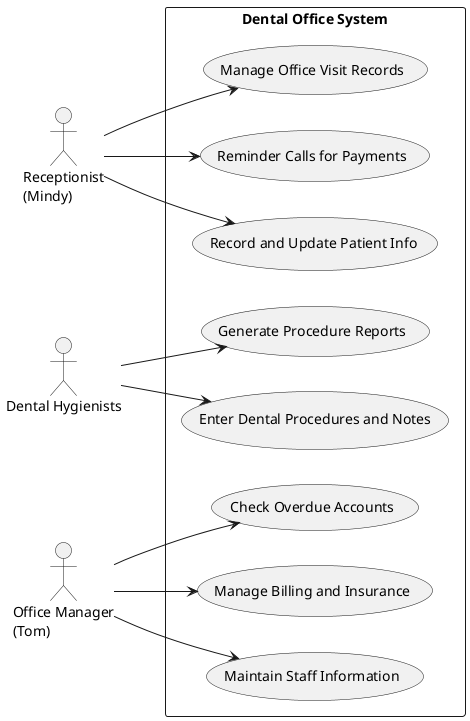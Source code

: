 @startuml DentistOffice
left to right direction
actor "Receptionist\n(Mindy)" as Receptionist
actor "Dental Hygienists" as Hygienists
actor "Office Manager\n(Tom)" as Manager

rectangle "Dental Office System" {
    usecase "Record and Update Patient Info" as UC2
    usecase "Manage Office Visit Records" as UC3
    usecase "Enter Dental Procedures and Notes" as UC4
    usecase "Generate Procedure Reports" as UC5
    usecase "Manage Billing and Insurance" as UC6
    usecase "Maintain Staff Information" as UC7
    usecase "Check Overdue Accounts" as UC8
    usecase "Reminder Calls for Payments" as UC9
}

Receptionist --> UC2
Receptionist --> UC3
Hygienists --> UC4
Hygienists --> UC5
Manager --> UC6
Manager --> UC7
Manager --> UC8
Receptionist --> UC9

@enduml
